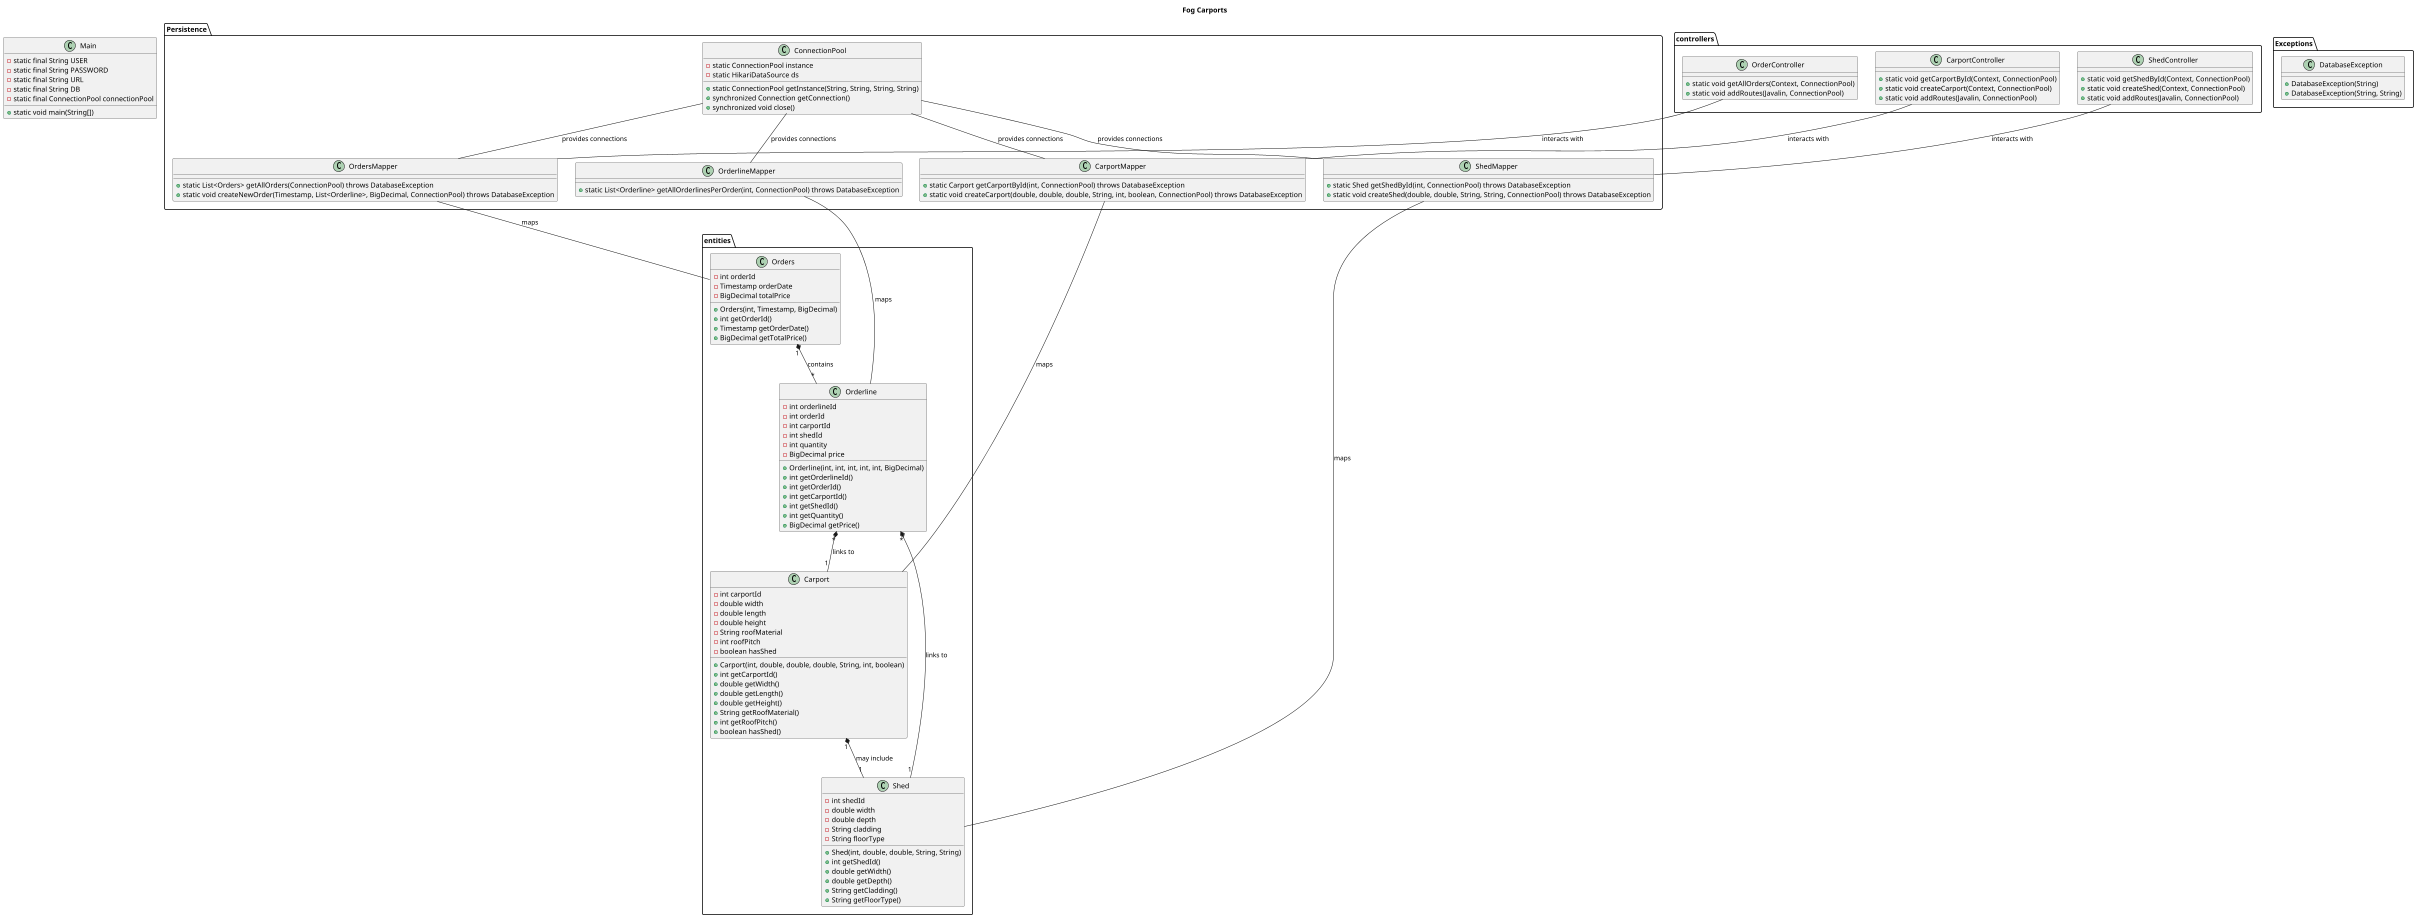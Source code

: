 @startuml

Title Fog Carports

scale 0.5
package entities{
class Carport {
    - int carportId
    - double width
    - double length
    - double height
    - String roofMaterial
    - int roofPitch
    - boolean hasShed
    + Carport(int, double, double, double, String, int, boolean)
    + int getCarportId()
    + double getWidth()
    + double getLength()
    + double getHeight()
    + String getRoofMaterial()
    + int getRoofPitch()
    + boolean hasShed()
}

class Shed {
    - int shedId
    - double width
    - double depth
    - String cladding
    - String floorType
    + Shed(int, double, double, String, String)
    + int getShedId()
    + double getWidth()
    + double getDepth()
    + String getCladding()
    + String getFloorType()
}

class Orderline {
    - int orderlineId
    - int orderId
    - int carportId
    - int shedId
    - int quantity
    - BigDecimal price
    + Orderline(int, int, int, int, int, BigDecimal)
    + int getOrderlineId()
    + int getOrderId()
    + int getCarportId()
    + int getShedId()
    + int getQuantity()
    + BigDecimal getPrice()
}

class Orders {
    - int orderId
    - Timestamp orderDate
    - BigDecimal totalPrice
    + Orders(int, Timestamp, BigDecimal)
    + int getOrderId()
    + Timestamp getOrderDate()
    + BigDecimal getTotalPrice()
}
}

package Persistence{
class ConnectionPool {
    - static ConnectionPool instance
    - static HikariDataSource ds
    + static ConnectionPool getInstance(String, String, String, String)
    + synchronized Connection getConnection()
    + synchronized void close()
}

class CarportMapper {
    + static Carport getCarportById(int, ConnectionPool) throws DatabaseException
    + static void createCarport(double, double, double, String, int, boolean, ConnectionPool) throws DatabaseException
}

class ShedMapper {
    + static Shed getShedById(int, ConnectionPool) throws DatabaseException
    + static void createShed(double, double, String, String, ConnectionPool) throws DatabaseException
}

class OrderlineMapper {
    + static List<Orderline> getAllOrderlinesPerOrder(int, ConnectionPool) throws DatabaseException
}

class OrdersMapper {
    + static List<Orders> getAllOrders(ConnectionPool) throws DatabaseException
    + static void createNewOrder(Timestamp, List<Orderline>, BigDecimal, ConnectionPool) throws DatabaseException
}
}

package controllers{
class OrderController {
    + static void getAllOrders(Context, ConnectionPool)
    + static void addRoutes(Javalin, ConnectionPool)
}

class CarportController {
    + static void getCarportById(Context, ConnectionPool)
    + static void createCarport(Context, ConnectionPool)
    + static void addRoutes(Javalin, ConnectionPool)
}

class ShedController {
    + static void getShedById(Context, ConnectionPool)
    + static void createShed(Context, ConnectionPool)
    + static void addRoutes(Javalin, ConnectionPool)
}
}

class Main {
    - static final String USER
    - static final String PASSWORD
    - static final String URL
    - static final String DB
    - static final ConnectionPool connectionPool
    + static void main(String[])
}

package Exceptions{
class DatabaseException {
    + DatabaseException(String)
    + DatabaseException(String, String)
}
}

Orders "1" *-- "*" Orderline : contains
Orderline "*" *-- "1" Carport : links to
Orderline "*" *-- "1" Shed : links to
Carport "1" *-- "1" Shed : may include
ConnectionPool -- CarportMapper : provides connections
ConnectionPool -- ShedMapper : provides connections
ConnectionPool -- OrderlineMapper : provides connections
ConnectionPool -- OrdersMapper : provides connections
CarportMapper -- Carport : maps
ShedMapper -- Shed : maps
OrderlineMapper -- Orderline : maps
OrdersMapper -- Orders : maps
OrderController -- OrdersMapper : interacts with
CarportController -- CarportMapper : interacts with
ShedController -- ShedMapper : interacts with

@enduml
